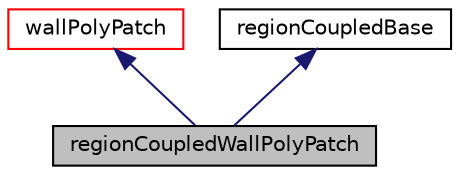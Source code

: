 digraph "regionCoupledWallPolyPatch"
{
  bgcolor="transparent";
  edge [fontname="Helvetica",fontsize="10",labelfontname="Helvetica",labelfontsize="10"];
  node [fontname="Helvetica",fontsize="10",shape=record];
  Node1 [label="regionCoupledWallPolyPatch",height=0.2,width=0.4,color="black", fillcolor="grey75", style="filled", fontcolor="black"];
  Node2 -> Node1 [dir="back",color="midnightblue",fontsize="10",style="solid",fontname="Helvetica"];
  Node2 [label="wallPolyPatch",height=0.2,width=0.4,color="red",URL="$a02963.html",tooltip="Foam::wallPolyPatch. "];
  Node3 -> Node1 [dir="back",color="midnightblue",fontsize="10",style="solid",fontname="Helvetica"];
  Node3 [label="regionCoupledBase",height=0.2,width=0.4,color="black",URL="$a02176.html",tooltip="Base class with common functinality for regionCoupled polyPatch. It includes AMI. ..."];
}
